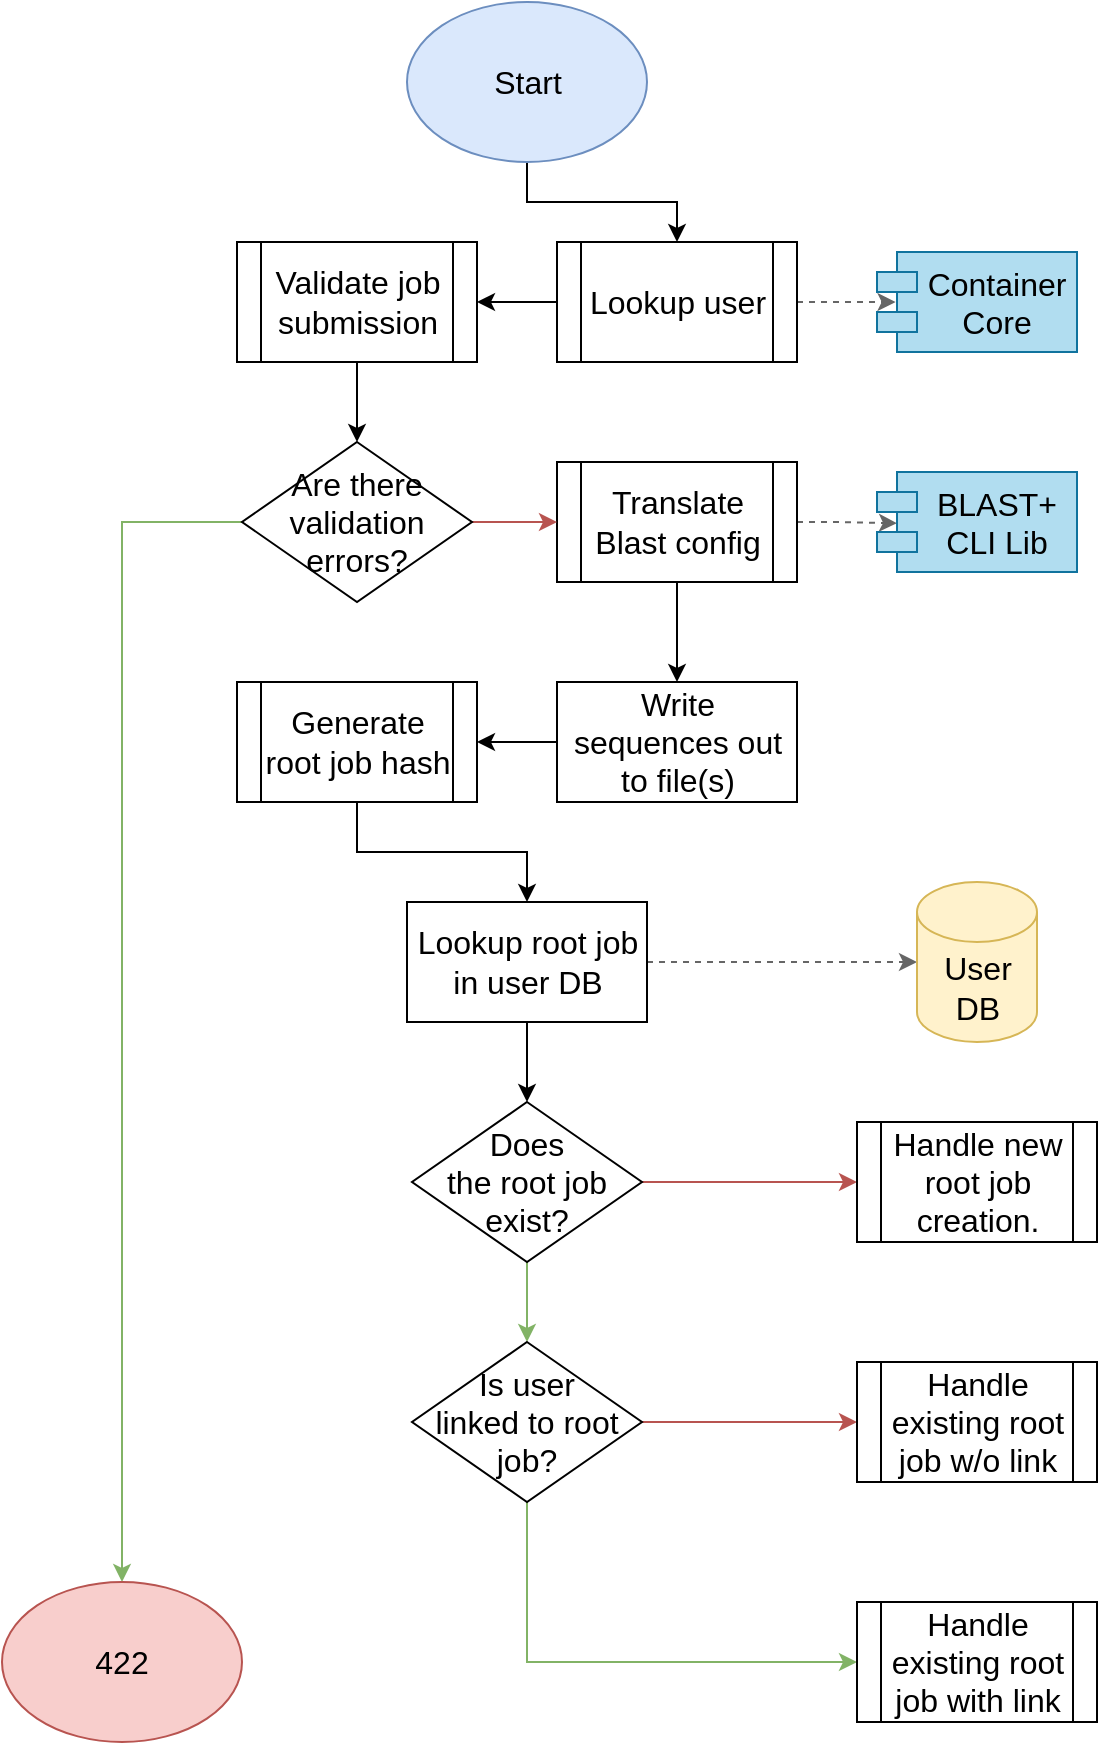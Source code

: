 <mxfile version="20.6.1" type="device"><diagram id="Ivbqqg3W728g8z2Cn5fq" name="Page-1"><mxGraphModel dx="1878" dy="1021" grid="1" gridSize="10" guides="1" tooltips="1" connect="1" arrows="1" fold="1" page="1" pageScale="1" pageWidth="850" pageHeight="1100" math="0" shadow="0"><root><mxCell id="0"/><mxCell id="1" parent="0"/><mxCell id="be6ccT11C6a8ITkmffSQ-4" style="edgeStyle=orthogonalEdgeStyle;rounded=0;orthogonalLoop=1;jettySize=auto;html=1;exitX=0.5;exitY=1;exitDx=0;exitDy=0;entryX=0.5;entryY=0;entryDx=0;entryDy=0;fontSize=16;" edge="1" parent="1" source="be6ccT11C6a8ITkmffSQ-1" target="be6ccT11C6a8ITkmffSQ-2"><mxGeometry relative="1" as="geometry"/></mxCell><mxCell id="be6ccT11C6a8ITkmffSQ-1" value="Start" style="ellipse;whiteSpace=wrap;html=1;fontSize=16;fillColor=#dae8fc;strokeColor=#6c8ebf;" vertex="1" parent="1"><mxGeometry x="202.5" width="120" height="80" as="geometry"/></mxCell><mxCell id="be6ccT11C6a8ITkmffSQ-7" style="edgeStyle=orthogonalEdgeStyle;rounded=0;orthogonalLoop=1;jettySize=auto;html=1;exitX=0;exitY=0.5;exitDx=0;exitDy=0;entryX=1;entryY=0.5;entryDx=0;entryDy=0;fontSize=16;" edge="1" parent="1" source="be6ccT11C6a8ITkmffSQ-2" target="be6ccT11C6a8ITkmffSQ-6"><mxGeometry relative="1" as="geometry"/></mxCell><mxCell id="be6ccT11C6a8ITkmffSQ-9" style="edgeStyle=orthogonalEdgeStyle;rounded=0;orthogonalLoop=1;jettySize=auto;html=1;exitX=1;exitY=0.5;exitDx=0;exitDy=0;entryX=0.093;entryY=0.5;entryDx=0;entryDy=0;entryPerimeter=0;fontSize=16;fillColor=#f5f5f5;strokeColor=#666666;dashed=1;" edge="1" parent="1" source="be6ccT11C6a8ITkmffSQ-2" target="be6ccT11C6a8ITkmffSQ-5"><mxGeometry relative="1" as="geometry"/></mxCell><mxCell id="be6ccT11C6a8ITkmffSQ-2" value="Lookup user" style="shape=process;whiteSpace=wrap;html=1;backgroundOutline=1;fontSize=16;" vertex="1" parent="1"><mxGeometry x="277.5" y="120" width="120" height="60" as="geometry"/></mxCell><mxCell id="be6ccT11C6a8ITkmffSQ-5" value="Container&#10;Core" style="shape=module;align=left;spacingLeft=20;align=center;verticalAlign=top;fontSize=16;fillColor=#b1ddf0;strokeColor=#10739e;" vertex="1" parent="1"><mxGeometry x="437.5" y="125" width="100" height="50" as="geometry"/></mxCell><mxCell id="be6ccT11C6a8ITkmffSQ-34" style="edgeStyle=orthogonalEdgeStyle;rounded=0;orthogonalLoop=1;jettySize=auto;html=1;exitX=0.5;exitY=1;exitDx=0;exitDy=0;entryX=0.5;entryY=0;entryDx=0;entryDy=0;fontSize=16;" edge="1" parent="1" source="be6ccT11C6a8ITkmffSQ-6" target="be6ccT11C6a8ITkmffSQ-33"><mxGeometry relative="1" as="geometry"/></mxCell><mxCell id="be6ccT11C6a8ITkmffSQ-6" value="Validate job submission" style="shape=process;whiteSpace=wrap;html=1;backgroundOutline=1;fontSize=16;" vertex="1" parent="1"><mxGeometry x="117.5" y="120" width="120" height="60" as="geometry"/></mxCell><mxCell id="be6ccT11C6a8ITkmffSQ-22" style="edgeStyle=orthogonalEdgeStyle;rounded=0;orthogonalLoop=1;jettySize=auto;html=1;exitX=0.5;exitY=1;exitDx=0;exitDy=0;entryX=0.5;entryY=0;entryDx=0;entryDy=0;fontSize=16;" edge="1" parent="1" source="be6ccT11C6a8ITkmffSQ-18" target="be6ccT11C6a8ITkmffSQ-19"><mxGeometry relative="1" as="geometry"/></mxCell><mxCell id="be6ccT11C6a8ITkmffSQ-71" style="edgeStyle=orthogonalEdgeStyle;rounded=0;orthogonalLoop=1;jettySize=auto;html=1;exitX=1;exitY=0.5;exitDx=0;exitDy=0;entryX=0.1;entryY=0.512;entryDx=0;entryDy=0;entryPerimeter=0;fontSize=16;fillColor=#f5f5f5;strokeColor=#666666;dashed=1;" edge="1" parent="1" source="be6ccT11C6a8ITkmffSQ-18" target="be6ccT11C6a8ITkmffSQ-68"><mxGeometry relative="1" as="geometry"/></mxCell><mxCell id="be6ccT11C6a8ITkmffSQ-18" value="Translate Blast config" style="shape=process;whiteSpace=wrap;html=1;backgroundOutline=1;fontSize=16;" vertex="1" parent="1"><mxGeometry x="277.5" y="230" width="120" height="60" as="geometry"/></mxCell><mxCell id="be6ccT11C6a8ITkmffSQ-23" style="edgeStyle=orthogonalEdgeStyle;rounded=0;orthogonalLoop=1;jettySize=auto;html=1;exitX=0;exitY=0.5;exitDx=0;exitDy=0;entryX=1;entryY=0.5;entryDx=0;entryDy=0;fontSize=16;" edge="1" parent="1" source="be6ccT11C6a8ITkmffSQ-19" target="be6ccT11C6a8ITkmffSQ-20"><mxGeometry relative="1" as="geometry"/></mxCell><mxCell id="be6ccT11C6a8ITkmffSQ-19" value="Write sequences out to file(s)" style="rounded=0;whiteSpace=wrap;html=1;fontSize=16;" vertex="1" parent="1"><mxGeometry x="277.5" y="340" width="120" height="60" as="geometry"/></mxCell><mxCell id="be6ccT11C6a8ITkmffSQ-26" style="edgeStyle=orthogonalEdgeStyle;rounded=0;orthogonalLoop=1;jettySize=auto;html=1;exitX=0.5;exitY=1;exitDx=0;exitDy=0;entryX=0.5;entryY=0;entryDx=0;entryDy=0;fontSize=16;" edge="1" parent="1" source="be6ccT11C6a8ITkmffSQ-20" target="be6ccT11C6a8ITkmffSQ-24"><mxGeometry relative="1" as="geometry"/></mxCell><mxCell id="be6ccT11C6a8ITkmffSQ-20" value="Generate root job hash" style="shape=process;whiteSpace=wrap;html=1;backgroundOutline=1;fontSize=16;" vertex="1" parent="1"><mxGeometry x="117.5" y="340" width="120" height="60" as="geometry"/></mxCell><mxCell id="be6ccT11C6a8ITkmffSQ-72" style="edgeStyle=orthogonalEdgeStyle;rounded=0;orthogonalLoop=1;jettySize=auto;html=1;exitX=1;exitY=0.5;exitDx=0;exitDy=0;entryX=0;entryY=0.5;entryDx=0;entryDy=0;entryPerimeter=0;fontSize=16;fillColor=#f5f5f5;strokeColor=#666666;dashed=1;" edge="1" parent="1" source="be6ccT11C6a8ITkmffSQ-24" target="be6ccT11C6a8ITkmffSQ-25"><mxGeometry relative="1" as="geometry"/></mxCell><mxCell id="be6ccT11C6a8ITkmffSQ-73" style="edgeStyle=orthogonalEdgeStyle;rounded=0;orthogonalLoop=1;jettySize=auto;html=1;exitX=0.5;exitY=1;exitDx=0;exitDy=0;entryX=0.5;entryY=0;entryDx=0;entryDy=0;fontSize=16;" edge="1" parent="1" source="be6ccT11C6a8ITkmffSQ-24" target="be6ccT11C6a8ITkmffSQ-63"><mxGeometry relative="1" as="geometry"/></mxCell><mxCell id="be6ccT11C6a8ITkmffSQ-24" value="Lookup root job in user DB" style="rounded=0;whiteSpace=wrap;html=1;fontSize=16;" vertex="1" parent="1"><mxGeometry x="202.5" y="450" width="120" height="60" as="geometry"/></mxCell><mxCell id="be6ccT11C6a8ITkmffSQ-25" value="User&lt;br&gt;DB" style="shape=cylinder3;whiteSpace=wrap;html=1;boundedLbl=1;backgroundOutline=1;size=15;fontSize=16;fillColor=#fff2cc;strokeColor=#d6b656;" vertex="1" parent="1"><mxGeometry x="457.5" y="440" width="60" height="80" as="geometry"/></mxCell><mxCell id="be6ccT11C6a8ITkmffSQ-70" style="edgeStyle=orthogonalEdgeStyle;rounded=0;orthogonalLoop=1;jettySize=auto;html=1;exitX=1;exitY=0.5;exitDx=0;exitDy=0;entryX=0;entryY=0.5;entryDx=0;entryDy=0;fontSize=16;fillColor=#f8cecc;strokeColor=#b85450;" edge="1" parent="1" source="be6ccT11C6a8ITkmffSQ-33" target="be6ccT11C6a8ITkmffSQ-18"><mxGeometry relative="1" as="geometry"/></mxCell><mxCell id="be6ccT11C6a8ITkmffSQ-79" style="edgeStyle=orthogonalEdgeStyle;rounded=0;orthogonalLoop=1;jettySize=auto;html=1;exitX=0;exitY=0.5;exitDx=0;exitDy=0;entryX=0.5;entryY=0;entryDx=0;entryDy=0;fontSize=16;fillColor=#d5e8d4;strokeColor=#82b366;" edge="1" parent="1" source="be6ccT11C6a8ITkmffSQ-33" target="be6ccT11C6a8ITkmffSQ-78"><mxGeometry relative="1" as="geometry"/></mxCell><mxCell id="be6ccT11C6a8ITkmffSQ-33" value="Are there validation errors?" style="rhombus;whiteSpace=wrap;html=1;fontSize=16;" vertex="1" parent="1"><mxGeometry x="120" y="220" width="115" height="80" as="geometry"/></mxCell><mxCell id="be6ccT11C6a8ITkmffSQ-74" style="edgeStyle=orthogonalEdgeStyle;rounded=0;orthogonalLoop=1;jettySize=auto;html=1;exitX=1;exitY=0.5;exitDx=0;exitDy=0;entryX=0;entryY=0.5;entryDx=0;entryDy=0;fontSize=16;fillColor=#f8cecc;strokeColor=#b85450;" edge="1" parent="1" source="be6ccT11C6a8ITkmffSQ-63" target="be6ccT11C6a8ITkmffSQ-65"><mxGeometry relative="1" as="geometry"/></mxCell><mxCell id="be6ccT11C6a8ITkmffSQ-75" style="edgeStyle=orthogonalEdgeStyle;rounded=0;orthogonalLoop=1;jettySize=auto;html=1;exitX=0.5;exitY=1;exitDx=0;exitDy=0;entryX=0.5;entryY=0;entryDx=0;entryDy=0;fontSize=16;fillColor=#d5e8d4;strokeColor=#82b366;" edge="1" parent="1" source="be6ccT11C6a8ITkmffSQ-63" target="be6ccT11C6a8ITkmffSQ-64"><mxGeometry relative="1" as="geometry"/></mxCell><mxCell id="be6ccT11C6a8ITkmffSQ-63" value="Does&lt;br&gt;the&amp;nbsp;root job&lt;br&gt;exist?" style="rhombus;whiteSpace=wrap;html=1;fontSize=16;" vertex="1" parent="1"><mxGeometry x="205" y="550" width="115" height="80" as="geometry"/></mxCell><mxCell id="be6ccT11C6a8ITkmffSQ-76" style="edgeStyle=orthogonalEdgeStyle;rounded=0;orthogonalLoop=1;jettySize=auto;html=1;entryX=0;entryY=0.5;entryDx=0;entryDy=0;fontSize=16;fillColor=#f8cecc;strokeColor=#b85450;" edge="1" parent="1" source="be6ccT11C6a8ITkmffSQ-64" target="be6ccT11C6a8ITkmffSQ-66"><mxGeometry relative="1" as="geometry"/></mxCell><mxCell id="be6ccT11C6a8ITkmffSQ-77" style="edgeStyle=orthogonalEdgeStyle;rounded=0;orthogonalLoop=1;jettySize=auto;html=1;exitX=0.5;exitY=1;exitDx=0;exitDy=0;entryX=0;entryY=0.5;entryDx=0;entryDy=0;fontSize=16;fillColor=#d5e8d4;strokeColor=#82b366;" edge="1" parent="1" source="be6ccT11C6a8ITkmffSQ-64" target="be6ccT11C6a8ITkmffSQ-67"><mxGeometry relative="1" as="geometry"/></mxCell><mxCell id="be6ccT11C6a8ITkmffSQ-64" value="Is user&lt;br&gt;linked to root job?" style="rhombus;whiteSpace=wrap;html=1;fontSize=16;" vertex="1" parent="1"><mxGeometry x="205" y="670" width="115" height="80" as="geometry"/></mxCell><mxCell id="be6ccT11C6a8ITkmffSQ-65" value="Handle new root job creation." style="shape=process;whiteSpace=wrap;html=1;backgroundOutline=1;fontSize=16;" vertex="1" parent="1"><mxGeometry x="427.5" y="560" width="120" height="60" as="geometry"/></mxCell><mxCell id="be6ccT11C6a8ITkmffSQ-66" value="Handle existing root job w/o link" style="shape=process;whiteSpace=wrap;html=1;backgroundOutline=1;fontSize=16;" vertex="1" parent="1"><mxGeometry x="427.5" y="680" width="120" height="60" as="geometry"/></mxCell><mxCell id="be6ccT11C6a8ITkmffSQ-67" value="Handle existing root job with link" style="shape=process;whiteSpace=wrap;html=1;backgroundOutline=1;fontSize=16;" vertex="1" parent="1"><mxGeometry x="427.5" y="800" width="120" height="60" as="geometry"/></mxCell><mxCell id="be6ccT11C6a8ITkmffSQ-68" value="BLAST+&#10;CLI Lib" style="shape=module;align=left;spacingLeft=20;align=center;verticalAlign=top;fontSize=16;fillColor=#b1ddf0;strokeColor=#10739e;" vertex="1" parent="1"><mxGeometry x="437.5" y="235" width="100" height="50" as="geometry"/></mxCell><mxCell id="be6ccT11C6a8ITkmffSQ-78" value="422" style="ellipse;whiteSpace=wrap;html=1;fontSize=16;fillColor=#f8cecc;strokeColor=#b85450;" vertex="1" parent="1"><mxGeometry y="790" width="120" height="80" as="geometry"/></mxCell></root></mxGraphModel></diagram></mxfile>